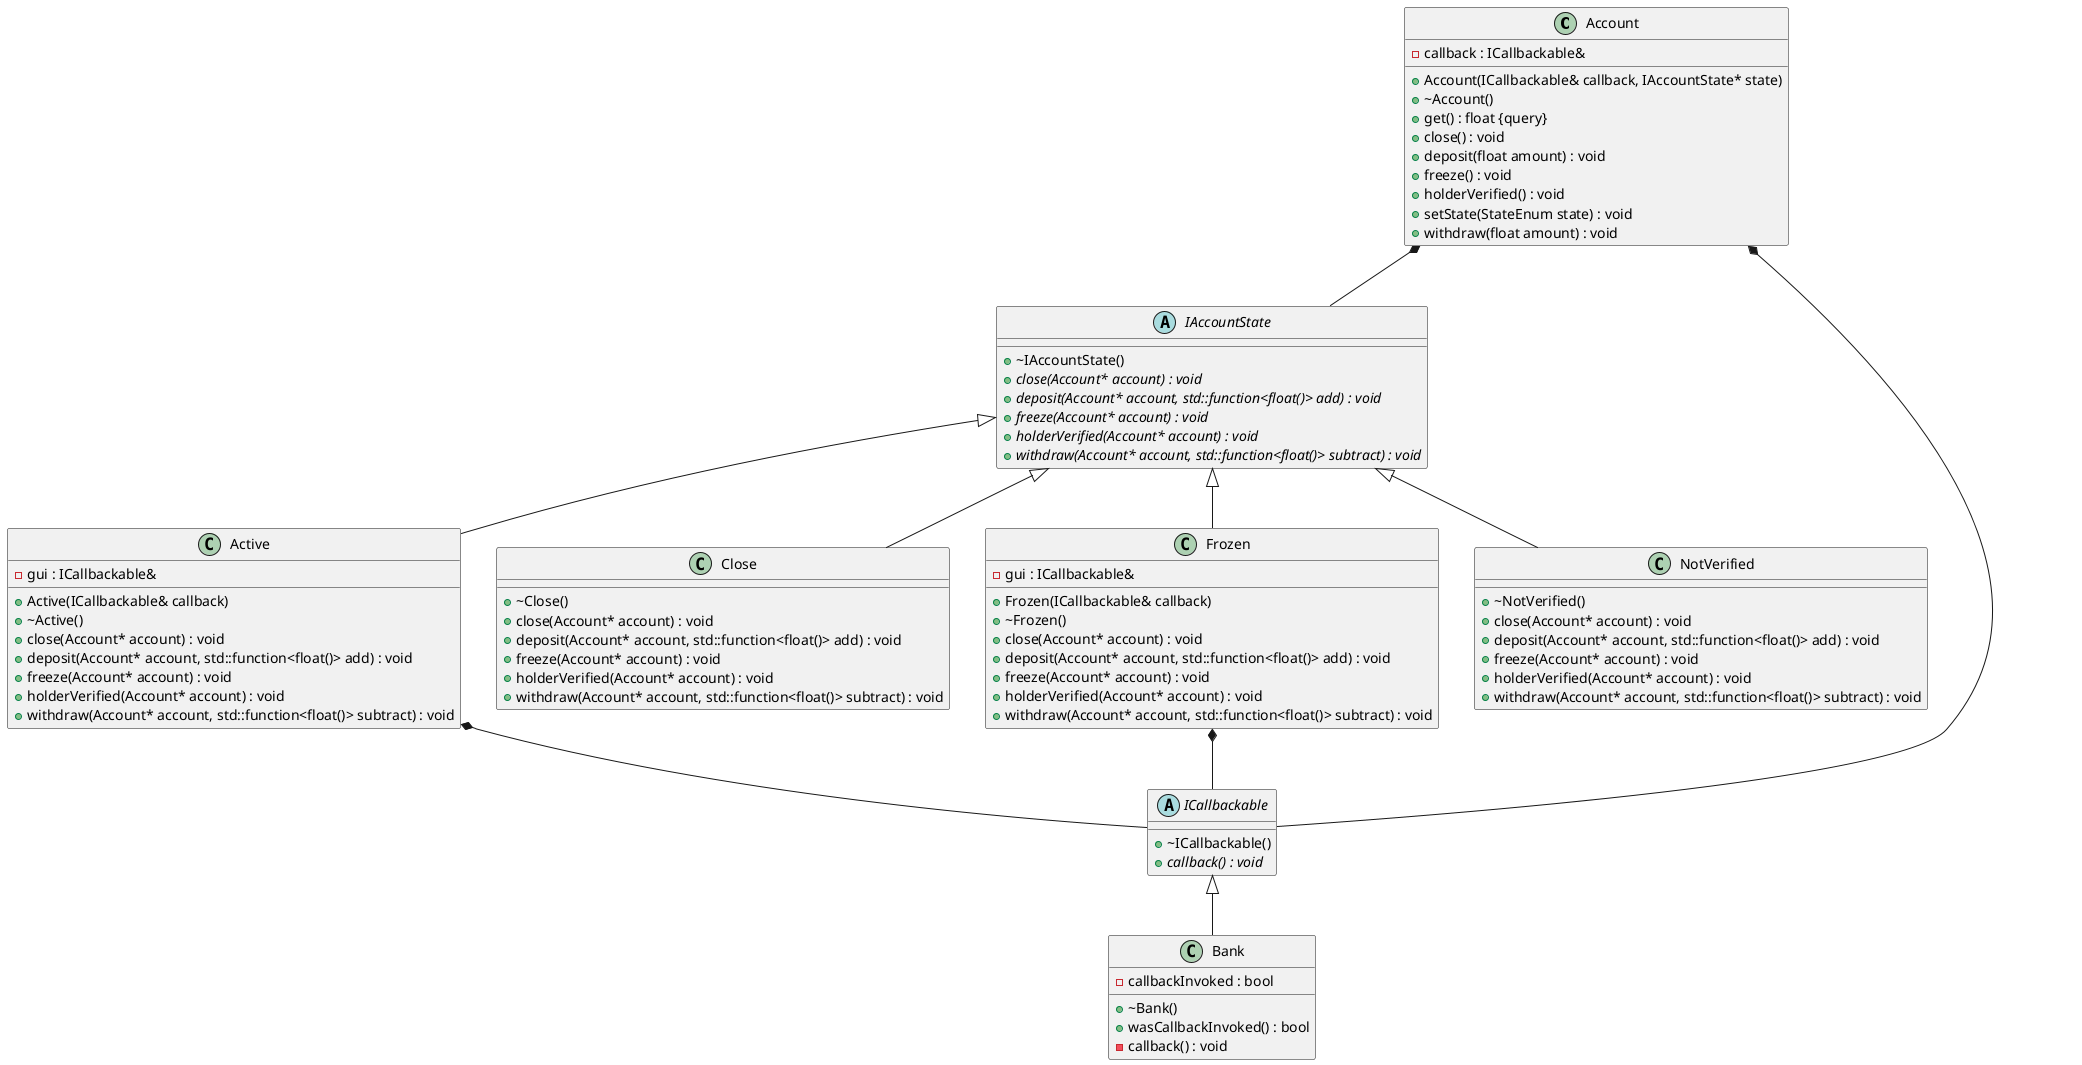 @startuml



/' Objects '/

class Account {
	+Account(ICallbackable& callback, IAccountState* state)
	+~Account()
	-callback : ICallbackable&
	+get() : float {query}
	+close() : void
	+deposit(float amount) : void
	+freeze() : void
	+holderVerified() : void
	+setState(StateEnum state) : void
	+withdraw(float amount) : void
}

class Active {
	+Active(ICallbackable& callback)
	+~Active()
	-gui : ICallbackable&
	+close(Account* account) : void
	+deposit(Account* account, std::function<float()> add) : void
	+freeze(Account* account) : void
	+holderVerified(Account* account) : void
	+withdraw(Account* account, std::function<float()> subtract) : void
}


class Bank {
	+~Bank()
	-callbackInvoked : bool
	+wasCallbackInvoked() : bool
	-callback() : void
}


class Close {
	+~Close()
	+close(Account* account) : void
	+deposit(Account* account, std::function<float()> add) : void
	+freeze(Account* account) : void
	+holderVerified(Account* account) : void
	+withdraw(Account* account, std::function<float()> subtract) : void
}


class Frozen {
	+Frozen(ICallbackable& callback)
	+~Frozen()
	-gui : ICallbackable&
	+close(Account* account) : void
	+deposit(Account* account, std::function<float()> add) : void
	+freeze(Account* account) : void
	+holderVerified(Account* account) : void
	+withdraw(Account* account, std::function<float()> subtract) : void
}


abstract class IAccountState {
	+~IAccountState()
	+{abstract} close(Account* account) : void
	+{abstract} deposit(Account* account, std::function<float()> add) : void
	+{abstract} freeze(Account* account) : void
	+{abstract} holderVerified(Account* account) : void
	+{abstract} withdraw(Account* account, std::function<float()> subtract) : void
}


abstract class ICallbackable {
	+~ICallbackable()
	+{abstract} callback() : void
}


class NotVerified {
	+~NotVerified()
	+close(Account* account) : void
	+deposit(Account* account, std::function<float()> add) : void
	+freeze(Account* account) : void
	+holderVerified(Account* account) : void
	+withdraw(Account* account, std::function<float()> subtract) : void
}





/' Inheritance relationships '/

.IAccountState <|-- .Active


.IAccountState <|-- .Close


.IAccountState <|-- .Frozen


.IAccountState <|-- .NotVerified


.ICallbackable <|-- .Bank




/' Aggregation relationships '/

.Account *-- .IAccountState
.Account *-- .ICallbackable


.Active *-- .ICallbackable


.Frozen *-- .ICallbackable





@enduml
